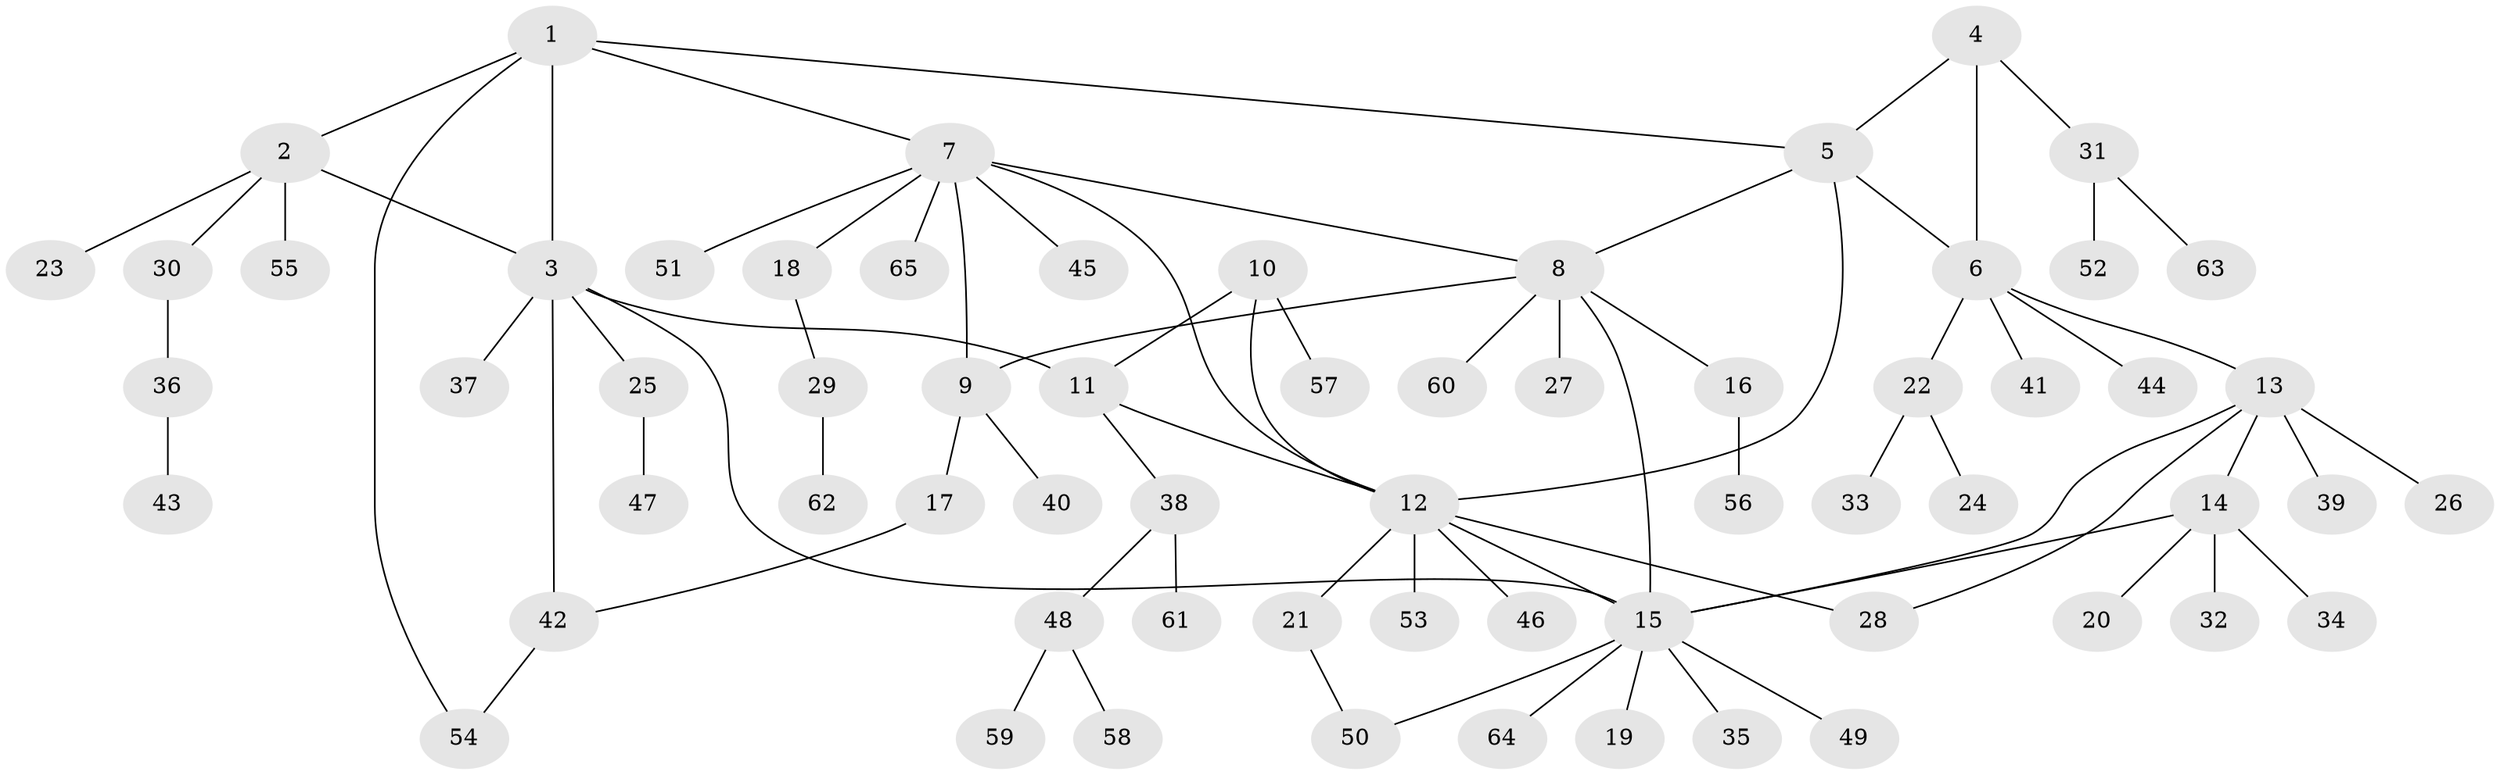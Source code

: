 // coarse degree distribution, {5: 0.022222222222222223, 4: 0.06666666666666667, 7: 0.022222222222222223, 2: 0.2222222222222222, 14: 0.022222222222222223, 9: 0.022222222222222223, 8: 0.022222222222222223, 1: 0.5333333333333333, 3: 0.06666666666666667}
// Generated by graph-tools (version 1.1) at 2025/19/03/04/25 18:19:43]
// undirected, 65 vertices, 79 edges
graph export_dot {
graph [start="1"]
  node [color=gray90,style=filled];
  1;
  2;
  3;
  4;
  5;
  6;
  7;
  8;
  9;
  10;
  11;
  12;
  13;
  14;
  15;
  16;
  17;
  18;
  19;
  20;
  21;
  22;
  23;
  24;
  25;
  26;
  27;
  28;
  29;
  30;
  31;
  32;
  33;
  34;
  35;
  36;
  37;
  38;
  39;
  40;
  41;
  42;
  43;
  44;
  45;
  46;
  47;
  48;
  49;
  50;
  51;
  52;
  53;
  54;
  55;
  56;
  57;
  58;
  59;
  60;
  61;
  62;
  63;
  64;
  65;
  1 -- 2;
  1 -- 3;
  1 -- 5;
  1 -- 7;
  1 -- 54;
  2 -- 3;
  2 -- 23;
  2 -- 30;
  2 -- 55;
  3 -- 11;
  3 -- 15;
  3 -- 25;
  3 -- 37;
  3 -- 42;
  4 -- 5;
  4 -- 6;
  4 -- 31;
  5 -- 6;
  5 -- 8;
  5 -- 12;
  6 -- 13;
  6 -- 22;
  6 -- 41;
  6 -- 44;
  7 -- 8;
  7 -- 9;
  7 -- 12;
  7 -- 18;
  7 -- 45;
  7 -- 51;
  7 -- 65;
  8 -- 9;
  8 -- 15;
  8 -- 16;
  8 -- 27;
  8 -- 60;
  9 -- 17;
  9 -- 40;
  10 -- 11;
  10 -- 12;
  10 -- 57;
  11 -- 12;
  11 -- 38;
  12 -- 15;
  12 -- 21;
  12 -- 28;
  12 -- 46;
  12 -- 53;
  13 -- 14;
  13 -- 15;
  13 -- 26;
  13 -- 28;
  13 -- 39;
  14 -- 15;
  14 -- 20;
  14 -- 32;
  14 -- 34;
  15 -- 19;
  15 -- 35;
  15 -- 49;
  15 -- 50;
  15 -- 64;
  16 -- 56;
  17 -- 42;
  18 -- 29;
  21 -- 50;
  22 -- 24;
  22 -- 33;
  25 -- 47;
  29 -- 62;
  30 -- 36;
  31 -- 52;
  31 -- 63;
  36 -- 43;
  38 -- 48;
  38 -- 61;
  42 -- 54;
  48 -- 58;
  48 -- 59;
}
